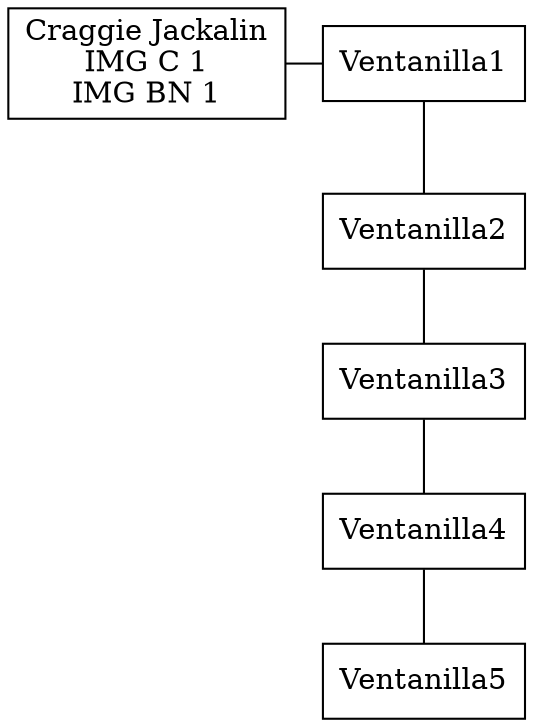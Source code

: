 digraph listaVentanillas {
node[shape=box]
edge[arrowhead=none]
0 [label=Ventanilla1]
1 [label="Craggie Jackalin\nIMG C 1\nIMG BN 1"]
2 [label=Ventanilla2]
3 [label=Ventanilla3]
4 [label=Ventanilla4]
5 [label=Ventanilla5]
1->0
0->2
2->3
3->4
4->5
{rank=same; 1; 0}
rankdir=TB
}